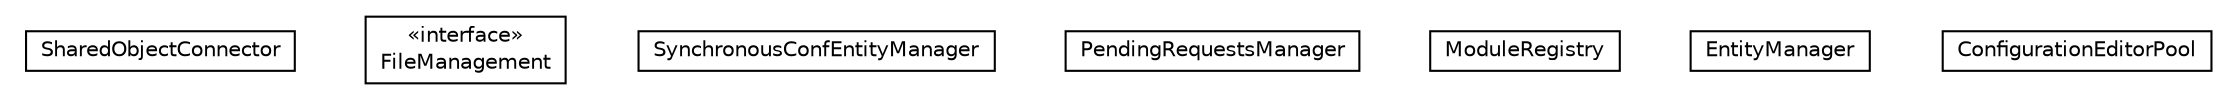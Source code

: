 #!/usr/local/bin/dot
#
# Class diagram 
# Generated by UMLGraph version R5_6-24-gf6e263 (http://www.umlgraph.org/)
#

digraph G {
	edge [fontname="Helvetica",fontsize=10,labelfontname="Helvetica",labelfontsize=10];
	node [fontname="Helvetica",fontsize=10,shape=plaintext];
	nodesep=0.25;
	ranksep=0.5;
	// org.universAAL.middleware.managers.configuration.core.impl.secondaryManagers.SharedObjectConnector
	c544794 [label=<<table title="org.universAAL.middleware.managers.configuration.core.impl.secondaryManagers.SharedObjectConnector" border="0" cellborder="1" cellspacing="0" cellpadding="2" port="p" href="./SharedObjectConnector.html">
		<tr><td><table border="0" cellspacing="0" cellpadding="1">
<tr><td align="center" balign="center"> SharedObjectConnector </td></tr>
		</table></td></tr>
		</table>>, URL="./SharedObjectConnector.html", fontname="Helvetica", fontcolor="black", fontsize=10.0];
	// org.universAAL.middleware.managers.configuration.core.impl.secondaryManagers.FileManagement
	c544795 [label=<<table title="org.universAAL.middleware.managers.configuration.core.impl.secondaryManagers.FileManagement" border="0" cellborder="1" cellspacing="0" cellpadding="2" port="p" href="./FileManagement.html">
		<tr><td><table border="0" cellspacing="0" cellpadding="1">
<tr><td align="center" balign="center"> &#171;interface&#187; </td></tr>
<tr><td align="center" balign="center"> FileManagement </td></tr>
		</table></td></tr>
		</table>>, URL="./FileManagement.html", fontname="Helvetica", fontcolor="black", fontsize=10.0];
	// org.universAAL.middleware.managers.configuration.core.impl.secondaryManagers.SynchronousConfEntityManager
	c544796 [label=<<table title="org.universAAL.middleware.managers.configuration.core.impl.secondaryManagers.SynchronousConfEntityManager" border="0" cellborder="1" cellspacing="0" cellpadding="2" port="p" href="./SynchronousConfEntityManager.html">
		<tr><td><table border="0" cellspacing="0" cellpadding="1">
<tr><td align="center" balign="center"> SynchronousConfEntityManager </td></tr>
		</table></td></tr>
		</table>>, URL="./SynchronousConfEntityManager.html", fontname="Helvetica", fontcolor="black", fontsize=10.0];
	// org.universAAL.middleware.managers.configuration.core.impl.secondaryManagers.PendingRequestsManager
	c544797 [label=<<table title="org.universAAL.middleware.managers.configuration.core.impl.secondaryManagers.PendingRequestsManager" border="0" cellborder="1" cellspacing="0" cellpadding="2" port="p" href="./PendingRequestsManager.html">
		<tr><td><table border="0" cellspacing="0" cellpadding="1">
<tr><td align="center" balign="center"> PendingRequestsManager </td></tr>
		</table></td></tr>
		</table>>, URL="./PendingRequestsManager.html", fontname="Helvetica", fontcolor="black", fontsize=10.0];
	// org.universAAL.middleware.managers.configuration.core.impl.secondaryManagers.ModuleRegistry
	c544798 [label=<<table title="org.universAAL.middleware.managers.configuration.core.impl.secondaryManagers.ModuleRegistry" border="0" cellborder="1" cellspacing="0" cellpadding="2" port="p" href="./ModuleRegistry.html">
		<tr><td><table border="0" cellspacing="0" cellpadding="1">
<tr><td align="center" balign="center"> ModuleRegistry </td></tr>
		</table></td></tr>
		</table>>, URL="./ModuleRegistry.html", fontname="Helvetica", fontcolor="black", fontsize=10.0];
	// org.universAAL.middleware.managers.configuration.core.impl.secondaryManagers.EntityManager
	c544799 [label=<<table title="org.universAAL.middleware.managers.configuration.core.impl.secondaryManagers.EntityManager" border="0" cellborder="1" cellspacing="0" cellpadding="2" port="p" href="./EntityManager.html">
		<tr><td><table border="0" cellspacing="0" cellpadding="1">
<tr><td align="center" balign="center"> EntityManager </td></tr>
		</table></td></tr>
		</table>>, URL="./EntityManager.html", fontname="Helvetica", fontcolor="black", fontsize=10.0];
	// org.universAAL.middleware.managers.configuration.core.impl.secondaryManagers.ConfigurationEditorPool
	c544800 [label=<<table title="org.universAAL.middleware.managers.configuration.core.impl.secondaryManagers.ConfigurationEditorPool" border="0" cellborder="1" cellspacing="0" cellpadding="2" port="p" href="./ConfigurationEditorPool.html">
		<tr><td><table border="0" cellspacing="0" cellpadding="1">
<tr><td align="center" balign="center"> ConfigurationEditorPool </td></tr>
		</table></td></tr>
		</table>>, URL="./ConfigurationEditorPool.html", fontname="Helvetica", fontcolor="black", fontsize=10.0];
}

